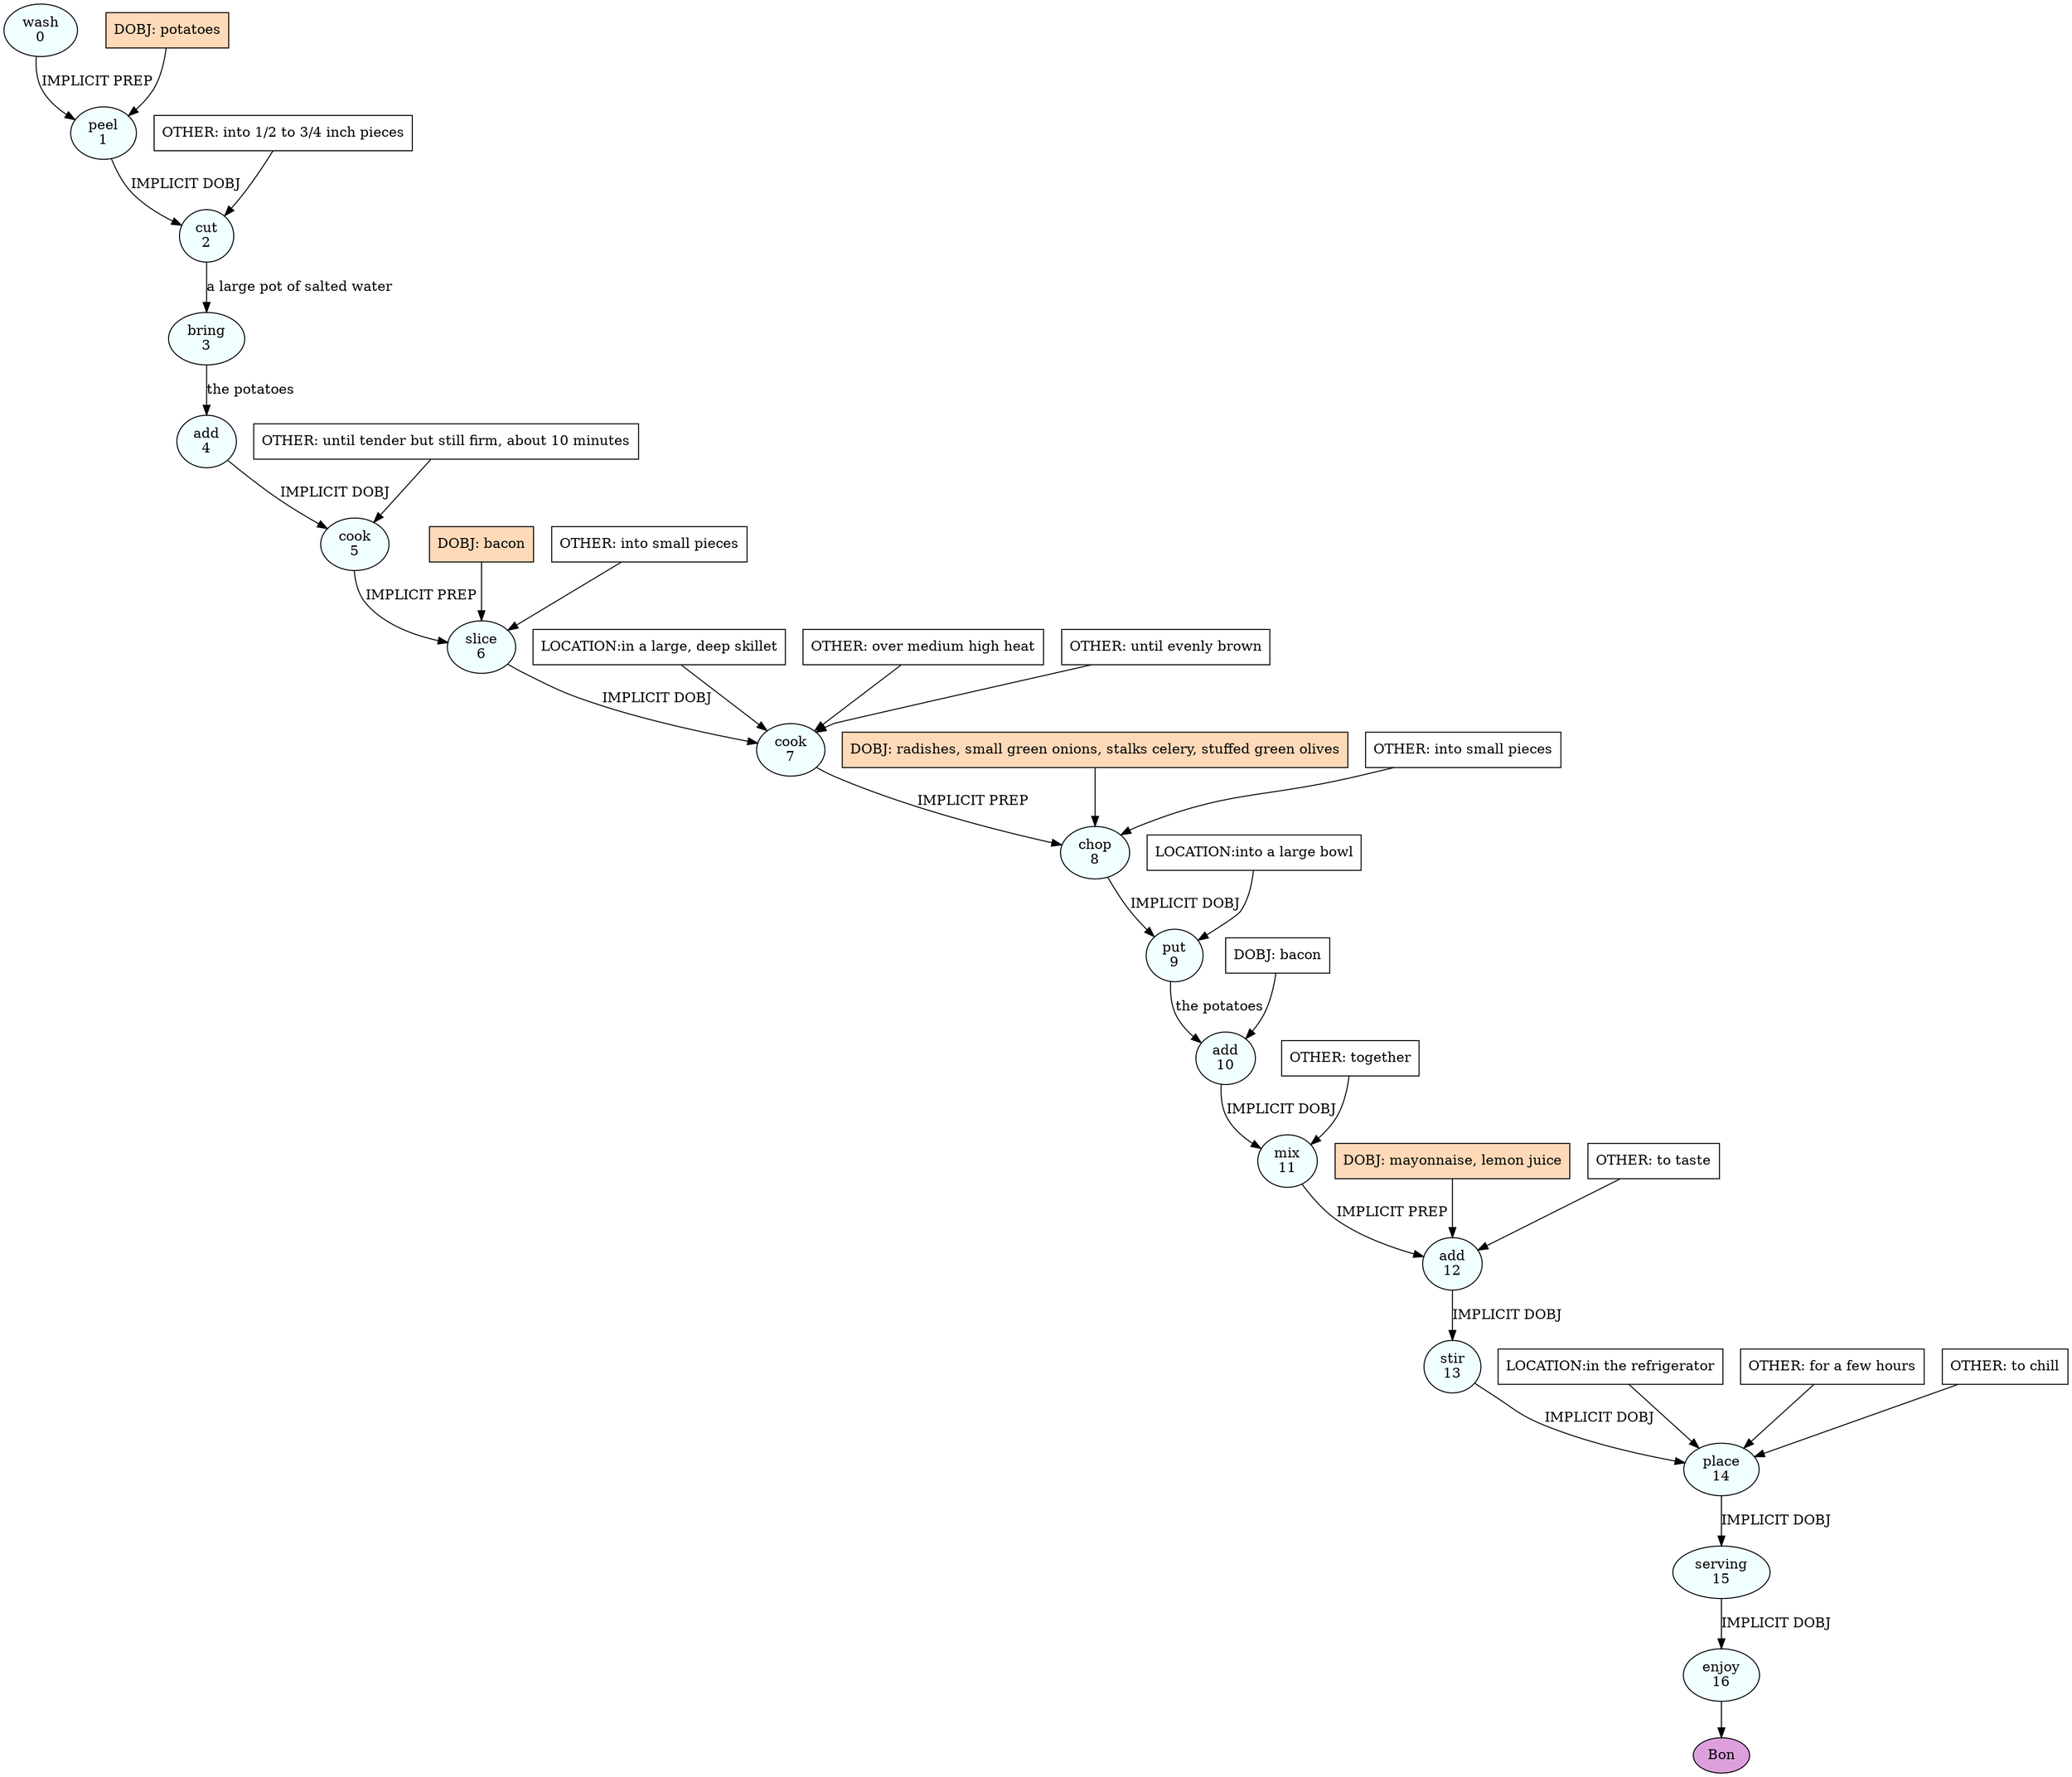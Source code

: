 digraph recipe {
E0[label="wash
0", shape=oval, style=filled, fillcolor=azure]
E1[label="peel
1", shape=oval, style=filled, fillcolor=azure]
E2[label="cut
2", shape=oval, style=filled, fillcolor=azure]
E3[label="bring
3", shape=oval, style=filled, fillcolor=azure]
E4[label="add
4", shape=oval, style=filled, fillcolor=azure]
E5[label="cook
5", shape=oval, style=filled, fillcolor=azure]
E6[label="slice
6", shape=oval, style=filled, fillcolor=azure]
E7[label="cook
7", shape=oval, style=filled, fillcolor=azure]
E8[label="chop
8", shape=oval, style=filled, fillcolor=azure]
E9[label="put
9", shape=oval, style=filled, fillcolor=azure]
E10[label="add
10", shape=oval, style=filled, fillcolor=azure]
E11[label="mix
11", shape=oval, style=filled, fillcolor=azure]
E12[label="add
12", shape=oval, style=filled, fillcolor=azure]
E13[label="stir
13", shape=oval, style=filled, fillcolor=azure]
E14[label="place
14", shape=oval, style=filled, fillcolor=azure]
E15[label="serving
15", shape=oval, style=filled, fillcolor=azure]
E16[label="enjoy
16", shape=oval, style=filled, fillcolor=azure]
D1_ing[label="DOBJ: potatoes", shape=box, style=filled, fillcolor=peachpuff]
D1_ing -> E1
E0 -> E1 [label="IMPLICIT PREP"]
E1 -> E2 [label="IMPLICIT DOBJ"]
O2_0_0[label="OTHER: into 1/2 to 3/4 inch pieces", shape=box, style=filled, fillcolor=white]
O2_0_0 -> E2
E2 -> E3 [label="a large pot of salted water"]
E3 -> E4 [label="the potatoes"]
E4 -> E5 [label="IMPLICIT DOBJ"]
O5_0_0[label="OTHER: until tender but still firm, about 10 minutes", shape=box, style=filled, fillcolor=white]
O5_0_0 -> E5
D6_ing[label="DOBJ: bacon", shape=box, style=filled, fillcolor=peachpuff]
D6_ing -> E6
E5 -> E6 [label="IMPLICIT PREP"]
O6_0_0[label="OTHER: into small pieces", shape=box, style=filled, fillcolor=white]
O6_0_0 -> E6
E6 -> E7 [label="IMPLICIT DOBJ"]
P7_0_0[label="LOCATION:in a large, deep skillet", shape=box, style=filled, fillcolor=white]
P7_0_0 -> E7
O7_0_0[label="OTHER: over medium high heat", shape=box, style=filled, fillcolor=white]
O7_0_0 -> E7
O7_1_0[label="OTHER: until evenly brown", shape=box, style=filled, fillcolor=white]
O7_1_0 -> E7
D8_ing[label="DOBJ: radishes, small green onions, stalks celery, stuffed green olives", shape=box, style=filled, fillcolor=peachpuff]
D8_ing -> E8
E7 -> E8 [label="IMPLICIT PREP"]
O8_0_0[label="OTHER: into small pieces", shape=box, style=filled, fillcolor=white]
O8_0_0 -> E8
E8 -> E9 [label="IMPLICIT DOBJ"]
P9_0_0[label="LOCATION:into a large bowl", shape=box, style=filled, fillcolor=white]
P9_0_0 -> E9
E9 -> E10 [label="the potatoes"]
D10_1[label="DOBJ: bacon", shape=box, style=filled, fillcolor=white]
D10_1 -> E10
E10 -> E11 [label="IMPLICIT DOBJ"]
O11_0_0[label="OTHER: together", shape=box, style=filled, fillcolor=white]
O11_0_0 -> E11
D12_ing[label="DOBJ: mayonnaise, lemon juice", shape=box, style=filled, fillcolor=peachpuff]
D12_ing -> E12
E11 -> E12 [label="IMPLICIT PREP"]
O12_0_0[label="OTHER: to taste", shape=box, style=filled, fillcolor=white]
O12_0_0 -> E12
E12 -> E13 [label="IMPLICIT DOBJ"]
E13 -> E14 [label="IMPLICIT DOBJ"]
P14_0_0[label="LOCATION:in the refrigerator", shape=box, style=filled, fillcolor=white]
P14_0_0 -> E14
O14_0_0[label="OTHER: for a few hours", shape=box, style=filled, fillcolor=white]
O14_0_0 -> E14
O14_1_0[label="OTHER: to chill", shape=box, style=filled, fillcolor=white]
O14_1_0 -> E14
E14 -> E15 [label="IMPLICIT DOBJ"]
E15 -> E16 [label="IMPLICIT DOBJ"]
EOR[label="Bon", shape=oval, style=filled, fillcolor=plum]
E16 -> EOR
}
